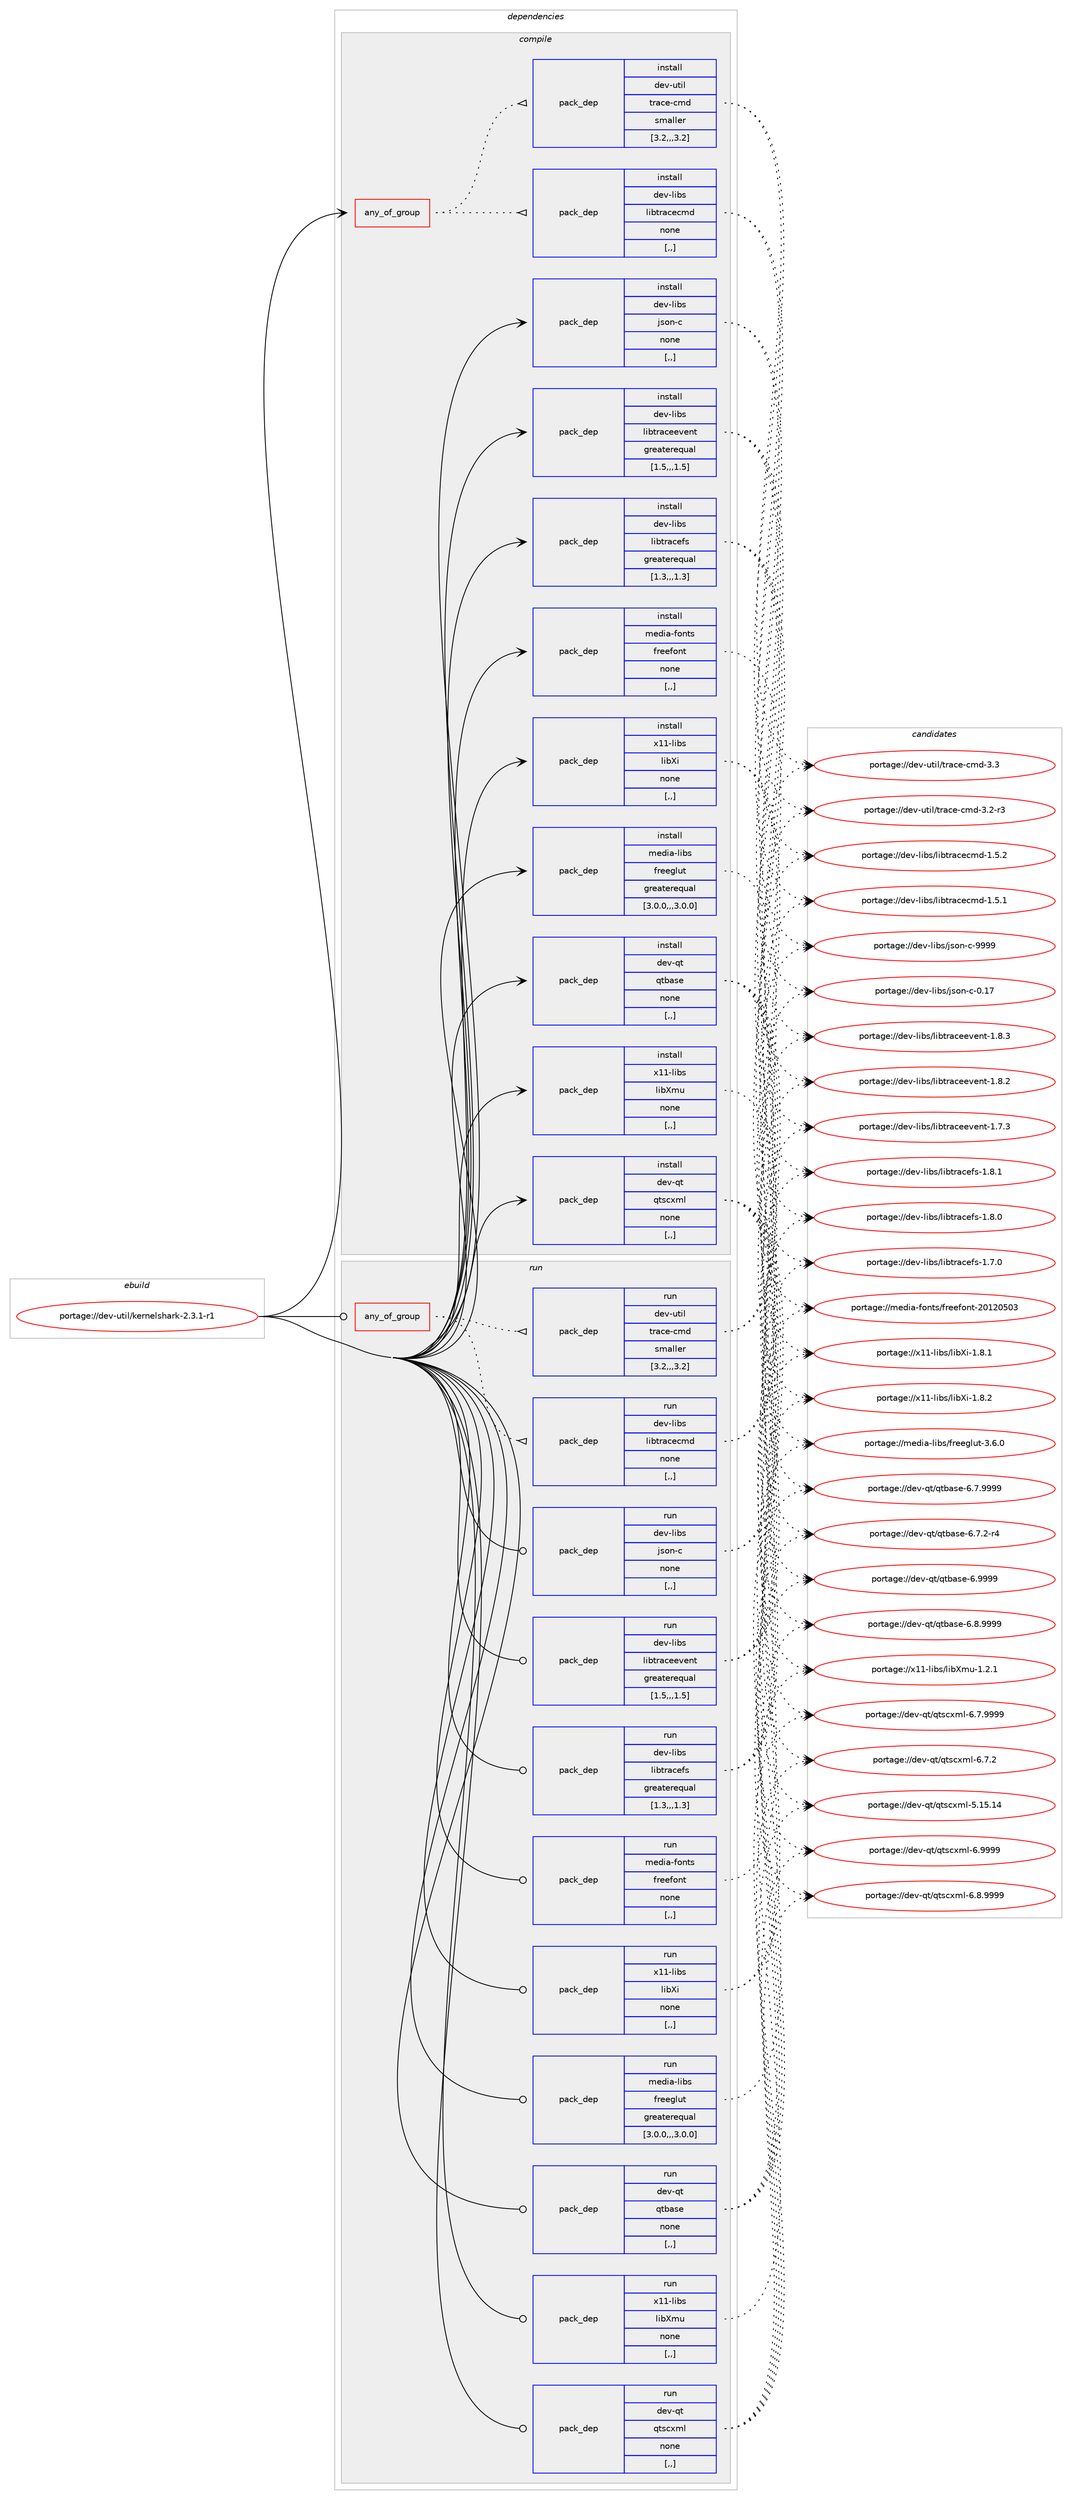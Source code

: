 digraph prolog {

# *************
# Graph options
# *************

newrank=true;
concentrate=true;
compound=true;
graph [rankdir=LR,fontname=Helvetica,fontsize=10,ranksep=1.5];#, ranksep=2.5, nodesep=0.2];
edge  [arrowhead=vee];
node  [fontname=Helvetica,fontsize=10];

# **********
# The ebuild
# **********

subgraph cluster_leftcol {
color=gray;
label=<<i>ebuild</i>>;
id [label="portage://dev-util/kernelshark-2.3.1-r1", color=red, width=4, href="../dev-util/kernelshark-2.3.1-r1.svg"];
}

# ****************
# The dependencies
# ****************

subgraph cluster_midcol {
color=gray;
label=<<i>dependencies</i>>;
subgraph cluster_compile {
fillcolor="#eeeeee";
style=filled;
label=<<i>compile</i>>;
subgraph any4639 {
dependency713424 [label=<<TABLE BORDER="0" CELLBORDER="1" CELLSPACING="0" CELLPADDING="4"><TR><TD CELLPADDING="10">any_of_group</TD></TR></TABLE>>, shape=none, color=red];subgraph pack516115 {
dependency713425 [label=<<TABLE BORDER="0" CELLBORDER="1" CELLSPACING="0" CELLPADDING="4" WIDTH="220"><TR><TD ROWSPAN="6" CELLPADDING="30">pack_dep</TD></TR><TR><TD WIDTH="110">install</TD></TR><TR><TD>dev-libs</TD></TR><TR><TD>libtracecmd</TD></TR><TR><TD>none</TD></TR><TR><TD>[,,]</TD></TR></TABLE>>, shape=none, color=blue];
}
dependency713424:e -> dependency713425:w [weight=20,style="dotted",arrowhead="oinv"];
subgraph pack516116 {
dependency713426 [label=<<TABLE BORDER="0" CELLBORDER="1" CELLSPACING="0" CELLPADDING="4" WIDTH="220"><TR><TD ROWSPAN="6" CELLPADDING="30">pack_dep</TD></TR><TR><TD WIDTH="110">install</TD></TR><TR><TD>dev-util</TD></TR><TR><TD>trace-cmd</TD></TR><TR><TD>smaller</TD></TR><TR><TD>[3.2,,,3.2]</TD></TR></TABLE>>, shape=none, color=blue];
}
dependency713424:e -> dependency713426:w [weight=20,style="dotted",arrowhead="oinv"];
}
id:e -> dependency713424:w [weight=20,style="solid",arrowhead="vee"];
subgraph pack516117 {
dependency713427 [label=<<TABLE BORDER="0" CELLBORDER="1" CELLSPACING="0" CELLPADDING="4" WIDTH="220"><TR><TD ROWSPAN="6" CELLPADDING="30">pack_dep</TD></TR><TR><TD WIDTH="110">install</TD></TR><TR><TD>dev-libs</TD></TR><TR><TD>json-c</TD></TR><TR><TD>none</TD></TR><TR><TD>[,,]</TD></TR></TABLE>>, shape=none, color=blue];
}
id:e -> dependency713427:w [weight=20,style="solid",arrowhead="vee"];
subgraph pack516118 {
dependency713428 [label=<<TABLE BORDER="0" CELLBORDER="1" CELLSPACING="0" CELLPADDING="4" WIDTH="220"><TR><TD ROWSPAN="6" CELLPADDING="30">pack_dep</TD></TR><TR><TD WIDTH="110">install</TD></TR><TR><TD>dev-libs</TD></TR><TR><TD>libtraceevent</TD></TR><TR><TD>greaterequal</TD></TR><TR><TD>[1.5,,,1.5]</TD></TR></TABLE>>, shape=none, color=blue];
}
id:e -> dependency713428:w [weight=20,style="solid",arrowhead="vee"];
subgraph pack516119 {
dependency713429 [label=<<TABLE BORDER="0" CELLBORDER="1" CELLSPACING="0" CELLPADDING="4" WIDTH="220"><TR><TD ROWSPAN="6" CELLPADDING="30">pack_dep</TD></TR><TR><TD WIDTH="110">install</TD></TR><TR><TD>dev-libs</TD></TR><TR><TD>libtracefs</TD></TR><TR><TD>greaterequal</TD></TR><TR><TD>[1.3,,,1.3]</TD></TR></TABLE>>, shape=none, color=blue];
}
id:e -> dependency713429:w [weight=20,style="solid",arrowhead="vee"];
subgraph pack516120 {
dependency713430 [label=<<TABLE BORDER="0" CELLBORDER="1" CELLSPACING="0" CELLPADDING="4" WIDTH="220"><TR><TD ROWSPAN="6" CELLPADDING="30">pack_dep</TD></TR><TR><TD WIDTH="110">install</TD></TR><TR><TD>dev-qt</TD></TR><TR><TD>qtbase</TD></TR><TR><TD>none</TD></TR><TR><TD>[,,]</TD></TR></TABLE>>, shape=none, color=blue];
}
id:e -> dependency713430:w [weight=20,style="solid",arrowhead="vee"];
subgraph pack516121 {
dependency713431 [label=<<TABLE BORDER="0" CELLBORDER="1" CELLSPACING="0" CELLPADDING="4" WIDTH="220"><TR><TD ROWSPAN="6" CELLPADDING="30">pack_dep</TD></TR><TR><TD WIDTH="110">install</TD></TR><TR><TD>dev-qt</TD></TR><TR><TD>qtscxml</TD></TR><TR><TD>none</TD></TR><TR><TD>[,,]</TD></TR></TABLE>>, shape=none, color=blue];
}
id:e -> dependency713431:w [weight=20,style="solid",arrowhead="vee"];
subgraph pack516122 {
dependency713432 [label=<<TABLE BORDER="0" CELLBORDER="1" CELLSPACING="0" CELLPADDING="4" WIDTH="220"><TR><TD ROWSPAN="6" CELLPADDING="30">pack_dep</TD></TR><TR><TD WIDTH="110">install</TD></TR><TR><TD>media-fonts</TD></TR><TR><TD>freefont</TD></TR><TR><TD>none</TD></TR><TR><TD>[,,]</TD></TR></TABLE>>, shape=none, color=blue];
}
id:e -> dependency713432:w [weight=20,style="solid",arrowhead="vee"];
subgraph pack516123 {
dependency713433 [label=<<TABLE BORDER="0" CELLBORDER="1" CELLSPACING="0" CELLPADDING="4" WIDTH="220"><TR><TD ROWSPAN="6" CELLPADDING="30">pack_dep</TD></TR><TR><TD WIDTH="110">install</TD></TR><TR><TD>media-libs</TD></TR><TR><TD>freeglut</TD></TR><TR><TD>greaterequal</TD></TR><TR><TD>[3.0.0,,,3.0.0]</TD></TR></TABLE>>, shape=none, color=blue];
}
id:e -> dependency713433:w [weight=20,style="solid",arrowhead="vee"];
subgraph pack516124 {
dependency713434 [label=<<TABLE BORDER="0" CELLBORDER="1" CELLSPACING="0" CELLPADDING="4" WIDTH="220"><TR><TD ROWSPAN="6" CELLPADDING="30">pack_dep</TD></TR><TR><TD WIDTH="110">install</TD></TR><TR><TD>x11-libs</TD></TR><TR><TD>libXi</TD></TR><TR><TD>none</TD></TR><TR><TD>[,,]</TD></TR></TABLE>>, shape=none, color=blue];
}
id:e -> dependency713434:w [weight=20,style="solid",arrowhead="vee"];
subgraph pack516125 {
dependency713435 [label=<<TABLE BORDER="0" CELLBORDER="1" CELLSPACING="0" CELLPADDING="4" WIDTH="220"><TR><TD ROWSPAN="6" CELLPADDING="30">pack_dep</TD></TR><TR><TD WIDTH="110">install</TD></TR><TR><TD>x11-libs</TD></TR><TR><TD>libXmu</TD></TR><TR><TD>none</TD></TR><TR><TD>[,,]</TD></TR></TABLE>>, shape=none, color=blue];
}
id:e -> dependency713435:w [weight=20,style="solid",arrowhead="vee"];
}
subgraph cluster_compileandrun {
fillcolor="#eeeeee";
style=filled;
label=<<i>compile and run</i>>;
}
subgraph cluster_run {
fillcolor="#eeeeee";
style=filled;
label=<<i>run</i>>;
subgraph any4640 {
dependency713436 [label=<<TABLE BORDER="0" CELLBORDER="1" CELLSPACING="0" CELLPADDING="4"><TR><TD CELLPADDING="10">any_of_group</TD></TR></TABLE>>, shape=none, color=red];subgraph pack516126 {
dependency713437 [label=<<TABLE BORDER="0" CELLBORDER="1" CELLSPACING="0" CELLPADDING="4" WIDTH="220"><TR><TD ROWSPAN="6" CELLPADDING="30">pack_dep</TD></TR><TR><TD WIDTH="110">run</TD></TR><TR><TD>dev-libs</TD></TR><TR><TD>libtracecmd</TD></TR><TR><TD>none</TD></TR><TR><TD>[,,]</TD></TR></TABLE>>, shape=none, color=blue];
}
dependency713436:e -> dependency713437:w [weight=20,style="dotted",arrowhead="oinv"];
subgraph pack516127 {
dependency713438 [label=<<TABLE BORDER="0" CELLBORDER="1" CELLSPACING="0" CELLPADDING="4" WIDTH="220"><TR><TD ROWSPAN="6" CELLPADDING="30">pack_dep</TD></TR><TR><TD WIDTH="110">run</TD></TR><TR><TD>dev-util</TD></TR><TR><TD>trace-cmd</TD></TR><TR><TD>smaller</TD></TR><TR><TD>[3.2,,,3.2]</TD></TR></TABLE>>, shape=none, color=blue];
}
dependency713436:e -> dependency713438:w [weight=20,style="dotted",arrowhead="oinv"];
}
id:e -> dependency713436:w [weight=20,style="solid",arrowhead="odot"];
subgraph pack516128 {
dependency713439 [label=<<TABLE BORDER="0" CELLBORDER="1" CELLSPACING="0" CELLPADDING="4" WIDTH="220"><TR><TD ROWSPAN="6" CELLPADDING="30">pack_dep</TD></TR><TR><TD WIDTH="110">run</TD></TR><TR><TD>dev-libs</TD></TR><TR><TD>json-c</TD></TR><TR><TD>none</TD></TR><TR><TD>[,,]</TD></TR></TABLE>>, shape=none, color=blue];
}
id:e -> dependency713439:w [weight=20,style="solid",arrowhead="odot"];
subgraph pack516129 {
dependency713440 [label=<<TABLE BORDER="0" CELLBORDER="1" CELLSPACING="0" CELLPADDING="4" WIDTH="220"><TR><TD ROWSPAN="6" CELLPADDING="30">pack_dep</TD></TR><TR><TD WIDTH="110">run</TD></TR><TR><TD>dev-libs</TD></TR><TR><TD>libtraceevent</TD></TR><TR><TD>greaterequal</TD></TR><TR><TD>[1.5,,,1.5]</TD></TR></TABLE>>, shape=none, color=blue];
}
id:e -> dependency713440:w [weight=20,style="solid",arrowhead="odot"];
subgraph pack516130 {
dependency713441 [label=<<TABLE BORDER="0" CELLBORDER="1" CELLSPACING="0" CELLPADDING="4" WIDTH="220"><TR><TD ROWSPAN="6" CELLPADDING="30">pack_dep</TD></TR><TR><TD WIDTH="110">run</TD></TR><TR><TD>dev-libs</TD></TR><TR><TD>libtracefs</TD></TR><TR><TD>greaterequal</TD></TR><TR><TD>[1.3,,,1.3]</TD></TR></TABLE>>, shape=none, color=blue];
}
id:e -> dependency713441:w [weight=20,style="solid",arrowhead="odot"];
subgraph pack516131 {
dependency713442 [label=<<TABLE BORDER="0" CELLBORDER="1" CELLSPACING="0" CELLPADDING="4" WIDTH="220"><TR><TD ROWSPAN="6" CELLPADDING="30">pack_dep</TD></TR><TR><TD WIDTH="110">run</TD></TR><TR><TD>dev-qt</TD></TR><TR><TD>qtbase</TD></TR><TR><TD>none</TD></TR><TR><TD>[,,]</TD></TR></TABLE>>, shape=none, color=blue];
}
id:e -> dependency713442:w [weight=20,style="solid",arrowhead="odot"];
subgraph pack516132 {
dependency713443 [label=<<TABLE BORDER="0" CELLBORDER="1" CELLSPACING="0" CELLPADDING="4" WIDTH="220"><TR><TD ROWSPAN="6" CELLPADDING="30">pack_dep</TD></TR><TR><TD WIDTH="110">run</TD></TR><TR><TD>dev-qt</TD></TR><TR><TD>qtscxml</TD></TR><TR><TD>none</TD></TR><TR><TD>[,,]</TD></TR></TABLE>>, shape=none, color=blue];
}
id:e -> dependency713443:w [weight=20,style="solid",arrowhead="odot"];
subgraph pack516133 {
dependency713444 [label=<<TABLE BORDER="0" CELLBORDER="1" CELLSPACING="0" CELLPADDING="4" WIDTH="220"><TR><TD ROWSPAN="6" CELLPADDING="30">pack_dep</TD></TR><TR><TD WIDTH="110">run</TD></TR><TR><TD>media-fonts</TD></TR><TR><TD>freefont</TD></TR><TR><TD>none</TD></TR><TR><TD>[,,]</TD></TR></TABLE>>, shape=none, color=blue];
}
id:e -> dependency713444:w [weight=20,style="solid",arrowhead="odot"];
subgraph pack516134 {
dependency713445 [label=<<TABLE BORDER="0" CELLBORDER="1" CELLSPACING="0" CELLPADDING="4" WIDTH="220"><TR><TD ROWSPAN="6" CELLPADDING="30">pack_dep</TD></TR><TR><TD WIDTH="110">run</TD></TR><TR><TD>media-libs</TD></TR><TR><TD>freeglut</TD></TR><TR><TD>greaterequal</TD></TR><TR><TD>[3.0.0,,,3.0.0]</TD></TR></TABLE>>, shape=none, color=blue];
}
id:e -> dependency713445:w [weight=20,style="solid",arrowhead="odot"];
subgraph pack516135 {
dependency713446 [label=<<TABLE BORDER="0" CELLBORDER="1" CELLSPACING="0" CELLPADDING="4" WIDTH="220"><TR><TD ROWSPAN="6" CELLPADDING="30">pack_dep</TD></TR><TR><TD WIDTH="110">run</TD></TR><TR><TD>x11-libs</TD></TR><TR><TD>libXi</TD></TR><TR><TD>none</TD></TR><TR><TD>[,,]</TD></TR></TABLE>>, shape=none, color=blue];
}
id:e -> dependency713446:w [weight=20,style="solid",arrowhead="odot"];
subgraph pack516136 {
dependency713447 [label=<<TABLE BORDER="0" CELLBORDER="1" CELLSPACING="0" CELLPADDING="4" WIDTH="220"><TR><TD ROWSPAN="6" CELLPADDING="30">pack_dep</TD></TR><TR><TD WIDTH="110">run</TD></TR><TR><TD>x11-libs</TD></TR><TR><TD>libXmu</TD></TR><TR><TD>none</TD></TR><TR><TD>[,,]</TD></TR></TABLE>>, shape=none, color=blue];
}
id:e -> dependency713447:w [weight=20,style="solid",arrowhead="odot"];
}
}

# **************
# The candidates
# **************

subgraph cluster_choices {
rank=same;
color=gray;
label=<<i>candidates</i>>;

subgraph choice516115 {
color=black;
nodesep=1;
choice10010111845108105981154710810598116114979910199109100454946534650 [label="portage://dev-libs/libtracecmd-1.5.2", color=red, width=4,href="../dev-libs/libtracecmd-1.5.2.svg"];
choice10010111845108105981154710810598116114979910199109100454946534649 [label="portage://dev-libs/libtracecmd-1.5.1", color=red, width=4,href="../dev-libs/libtracecmd-1.5.1.svg"];
dependency713425:e -> choice10010111845108105981154710810598116114979910199109100454946534650:w [style=dotted,weight="100"];
dependency713425:e -> choice10010111845108105981154710810598116114979910199109100454946534649:w [style=dotted,weight="100"];
}
subgraph choice516116 {
color=black;
nodesep=1;
choice10010111845117116105108471161149799101459910910045514651 [label="portage://dev-util/trace-cmd-3.3", color=red, width=4,href="../dev-util/trace-cmd-3.3.svg"];
choice100101118451171161051084711611497991014599109100455146504511451 [label="portage://dev-util/trace-cmd-3.2-r3", color=red, width=4,href="../dev-util/trace-cmd-3.2-r3.svg"];
dependency713426:e -> choice10010111845117116105108471161149799101459910910045514651:w [style=dotted,weight="100"];
dependency713426:e -> choice100101118451171161051084711611497991014599109100455146504511451:w [style=dotted,weight="100"];
}
subgraph choice516117 {
color=black;
nodesep=1;
choice10010111845108105981154710611511111045994557575757 [label="portage://dev-libs/json-c-9999", color=red, width=4,href="../dev-libs/json-c-9999.svg"];
choice10010111845108105981154710611511111045994548464955 [label="portage://dev-libs/json-c-0.17", color=red, width=4,href="../dev-libs/json-c-0.17.svg"];
dependency713427:e -> choice10010111845108105981154710611511111045994557575757:w [style=dotted,weight="100"];
dependency713427:e -> choice10010111845108105981154710611511111045994548464955:w [style=dotted,weight="100"];
}
subgraph choice516118 {
color=black;
nodesep=1;
choice100101118451081059811547108105981161149799101101118101110116454946564651 [label="portage://dev-libs/libtraceevent-1.8.3", color=red, width=4,href="../dev-libs/libtraceevent-1.8.3.svg"];
choice100101118451081059811547108105981161149799101101118101110116454946564650 [label="portage://dev-libs/libtraceevent-1.8.2", color=red, width=4,href="../dev-libs/libtraceevent-1.8.2.svg"];
choice100101118451081059811547108105981161149799101101118101110116454946554651 [label="portage://dev-libs/libtraceevent-1.7.3", color=red, width=4,href="../dev-libs/libtraceevent-1.7.3.svg"];
dependency713428:e -> choice100101118451081059811547108105981161149799101101118101110116454946564651:w [style=dotted,weight="100"];
dependency713428:e -> choice100101118451081059811547108105981161149799101101118101110116454946564650:w [style=dotted,weight="100"];
dependency713428:e -> choice100101118451081059811547108105981161149799101101118101110116454946554651:w [style=dotted,weight="100"];
}
subgraph choice516119 {
color=black;
nodesep=1;
choice100101118451081059811547108105981161149799101102115454946564649 [label="portage://dev-libs/libtracefs-1.8.1", color=red, width=4,href="../dev-libs/libtracefs-1.8.1.svg"];
choice100101118451081059811547108105981161149799101102115454946564648 [label="portage://dev-libs/libtracefs-1.8.0", color=red, width=4,href="../dev-libs/libtracefs-1.8.0.svg"];
choice100101118451081059811547108105981161149799101102115454946554648 [label="portage://dev-libs/libtracefs-1.7.0", color=red, width=4,href="../dev-libs/libtracefs-1.7.0.svg"];
dependency713429:e -> choice100101118451081059811547108105981161149799101102115454946564649:w [style=dotted,weight="100"];
dependency713429:e -> choice100101118451081059811547108105981161149799101102115454946564648:w [style=dotted,weight="100"];
dependency713429:e -> choice100101118451081059811547108105981161149799101102115454946554648:w [style=dotted,weight="100"];
}
subgraph choice516120 {
color=black;
nodesep=1;
choice1001011184511311647113116989711510145544657575757 [label="portage://dev-qt/qtbase-6.9999", color=red, width=4,href="../dev-qt/qtbase-6.9999.svg"];
choice10010111845113116471131169897115101455446564657575757 [label="portage://dev-qt/qtbase-6.8.9999", color=red, width=4,href="../dev-qt/qtbase-6.8.9999.svg"];
choice10010111845113116471131169897115101455446554657575757 [label="portage://dev-qt/qtbase-6.7.9999", color=red, width=4,href="../dev-qt/qtbase-6.7.9999.svg"];
choice100101118451131164711311698971151014554465546504511452 [label="portage://dev-qt/qtbase-6.7.2-r4", color=red, width=4,href="../dev-qt/qtbase-6.7.2-r4.svg"];
dependency713430:e -> choice1001011184511311647113116989711510145544657575757:w [style=dotted,weight="100"];
dependency713430:e -> choice10010111845113116471131169897115101455446564657575757:w [style=dotted,weight="100"];
dependency713430:e -> choice10010111845113116471131169897115101455446554657575757:w [style=dotted,weight="100"];
dependency713430:e -> choice100101118451131164711311698971151014554465546504511452:w [style=dotted,weight="100"];
}
subgraph choice516121 {
color=black;
nodesep=1;
choice10010111845113116471131161159912010910845544657575757 [label="portage://dev-qt/qtscxml-6.9999", color=red, width=4,href="../dev-qt/qtscxml-6.9999.svg"];
choice100101118451131164711311611599120109108455446564657575757 [label="portage://dev-qt/qtscxml-6.8.9999", color=red, width=4,href="../dev-qt/qtscxml-6.8.9999.svg"];
choice100101118451131164711311611599120109108455446554657575757 [label="portage://dev-qt/qtscxml-6.7.9999", color=red, width=4,href="../dev-qt/qtscxml-6.7.9999.svg"];
choice100101118451131164711311611599120109108455446554650 [label="portage://dev-qt/qtscxml-6.7.2", color=red, width=4,href="../dev-qt/qtscxml-6.7.2.svg"];
choice1001011184511311647113116115991201091084553464953464952 [label="portage://dev-qt/qtscxml-5.15.14", color=red, width=4,href="../dev-qt/qtscxml-5.15.14.svg"];
dependency713431:e -> choice10010111845113116471131161159912010910845544657575757:w [style=dotted,weight="100"];
dependency713431:e -> choice100101118451131164711311611599120109108455446564657575757:w [style=dotted,weight="100"];
dependency713431:e -> choice100101118451131164711311611599120109108455446554657575757:w [style=dotted,weight="100"];
dependency713431:e -> choice100101118451131164711311611599120109108455446554650:w [style=dotted,weight="100"];
dependency713431:e -> choice1001011184511311647113116115991201091084553464953464952:w [style=dotted,weight="100"];
}
subgraph choice516122 {
color=black;
nodesep=1;
choice109101100105974510211111011611547102114101101102111110116455048495048534851 [label="portage://media-fonts/freefont-20120503", color=red, width=4,href="../media-fonts/freefont-20120503.svg"];
dependency713432:e -> choice109101100105974510211111011611547102114101101102111110116455048495048534851:w [style=dotted,weight="100"];
}
subgraph choice516123 {
color=black;
nodesep=1;
choice10910110010597451081059811547102114101101103108117116455146544648 [label="portage://media-libs/freeglut-3.6.0", color=red, width=4,href="../media-libs/freeglut-3.6.0.svg"];
dependency713433:e -> choice10910110010597451081059811547102114101101103108117116455146544648:w [style=dotted,weight="100"];
}
subgraph choice516124 {
color=black;
nodesep=1;
choice12049494510810598115471081059888105454946564650 [label="portage://x11-libs/libXi-1.8.2", color=red, width=4,href="../x11-libs/libXi-1.8.2.svg"];
choice12049494510810598115471081059888105454946564649 [label="portage://x11-libs/libXi-1.8.1", color=red, width=4,href="../x11-libs/libXi-1.8.1.svg"];
dependency713434:e -> choice12049494510810598115471081059888105454946564650:w [style=dotted,weight="100"];
dependency713434:e -> choice12049494510810598115471081059888105454946564649:w [style=dotted,weight="100"];
}
subgraph choice516125 {
color=black;
nodesep=1;
choice12049494510810598115471081059888109117454946504649 [label="portage://x11-libs/libXmu-1.2.1", color=red, width=4,href="../x11-libs/libXmu-1.2.1.svg"];
dependency713435:e -> choice12049494510810598115471081059888109117454946504649:w [style=dotted,weight="100"];
}
subgraph choice516126 {
color=black;
nodesep=1;
choice10010111845108105981154710810598116114979910199109100454946534650 [label="portage://dev-libs/libtracecmd-1.5.2", color=red, width=4,href="../dev-libs/libtracecmd-1.5.2.svg"];
choice10010111845108105981154710810598116114979910199109100454946534649 [label="portage://dev-libs/libtracecmd-1.5.1", color=red, width=4,href="../dev-libs/libtracecmd-1.5.1.svg"];
dependency713437:e -> choice10010111845108105981154710810598116114979910199109100454946534650:w [style=dotted,weight="100"];
dependency713437:e -> choice10010111845108105981154710810598116114979910199109100454946534649:w [style=dotted,weight="100"];
}
subgraph choice516127 {
color=black;
nodesep=1;
choice10010111845117116105108471161149799101459910910045514651 [label="portage://dev-util/trace-cmd-3.3", color=red, width=4,href="../dev-util/trace-cmd-3.3.svg"];
choice100101118451171161051084711611497991014599109100455146504511451 [label="portage://dev-util/trace-cmd-3.2-r3", color=red, width=4,href="../dev-util/trace-cmd-3.2-r3.svg"];
dependency713438:e -> choice10010111845117116105108471161149799101459910910045514651:w [style=dotted,weight="100"];
dependency713438:e -> choice100101118451171161051084711611497991014599109100455146504511451:w [style=dotted,weight="100"];
}
subgraph choice516128 {
color=black;
nodesep=1;
choice10010111845108105981154710611511111045994557575757 [label="portage://dev-libs/json-c-9999", color=red, width=4,href="../dev-libs/json-c-9999.svg"];
choice10010111845108105981154710611511111045994548464955 [label="portage://dev-libs/json-c-0.17", color=red, width=4,href="../dev-libs/json-c-0.17.svg"];
dependency713439:e -> choice10010111845108105981154710611511111045994557575757:w [style=dotted,weight="100"];
dependency713439:e -> choice10010111845108105981154710611511111045994548464955:w [style=dotted,weight="100"];
}
subgraph choice516129 {
color=black;
nodesep=1;
choice100101118451081059811547108105981161149799101101118101110116454946564651 [label="portage://dev-libs/libtraceevent-1.8.3", color=red, width=4,href="../dev-libs/libtraceevent-1.8.3.svg"];
choice100101118451081059811547108105981161149799101101118101110116454946564650 [label="portage://dev-libs/libtraceevent-1.8.2", color=red, width=4,href="../dev-libs/libtraceevent-1.8.2.svg"];
choice100101118451081059811547108105981161149799101101118101110116454946554651 [label="portage://dev-libs/libtraceevent-1.7.3", color=red, width=4,href="../dev-libs/libtraceevent-1.7.3.svg"];
dependency713440:e -> choice100101118451081059811547108105981161149799101101118101110116454946564651:w [style=dotted,weight="100"];
dependency713440:e -> choice100101118451081059811547108105981161149799101101118101110116454946564650:w [style=dotted,weight="100"];
dependency713440:e -> choice100101118451081059811547108105981161149799101101118101110116454946554651:w [style=dotted,weight="100"];
}
subgraph choice516130 {
color=black;
nodesep=1;
choice100101118451081059811547108105981161149799101102115454946564649 [label="portage://dev-libs/libtracefs-1.8.1", color=red, width=4,href="../dev-libs/libtracefs-1.8.1.svg"];
choice100101118451081059811547108105981161149799101102115454946564648 [label="portage://dev-libs/libtracefs-1.8.0", color=red, width=4,href="../dev-libs/libtracefs-1.8.0.svg"];
choice100101118451081059811547108105981161149799101102115454946554648 [label="portage://dev-libs/libtracefs-1.7.0", color=red, width=4,href="../dev-libs/libtracefs-1.7.0.svg"];
dependency713441:e -> choice100101118451081059811547108105981161149799101102115454946564649:w [style=dotted,weight="100"];
dependency713441:e -> choice100101118451081059811547108105981161149799101102115454946564648:w [style=dotted,weight="100"];
dependency713441:e -> choice100101118451081059811547108105981161149799101102115454946554648:w [style=dotted,weight="100"];
}
subgraph choice516131 {
color=black;
nodesep=1;
choice1001011184511311647113116989711510145544657575757 [label="portage://dev-qt/qtbase-6.9999", color=red, width=4,href="../dev-qt/qtbase-6.9999.svg"];
choice10010111845113116471131169897115101455446564657575757 [label="portage://dev-qt/qtbase-6.8.9999", color=red, width=4,href="../dev-qt/qtbase-6.8.9999.svg"];
choice10010111845113116471131169897115101455446554657575757 [label="portage://dev-qt/qtbase-6.7.9999", color=red, width=4,href="../dev-qt/qtbase-6.7.9999.svg"];
choice100101118451131164711311698971151014554465546504511452 [label="portage://dev-qt/qtbase-6.7.2-r4", color=red, width=4,href="../dev-qt/qtbase-6.7.2-r4.svg"];
dependency713442:e -> choice1001011184511311647113116989711510145544657575757:w [style=dotted,weight="100"];
dependency713442:e -> choice10010111845113116471131169897115101455446564657575757:w [style=dotted,weight="100"];
dependency713442:e -> choice10010111845113116471131169897115101455446554657575757:w [style=dotted,weight="100"];
dependency713442:e -> choice100101118451131164711311698971151014554465546504511452:w [style=dotted,weight="100"];
}
subgraph choice516132 {
color=black;
nodesep=1;
choice10010111845113116471131161159912010910845544657575757 [label="portage://dev-qt/qtscxml-6.9999", color=red, width=4,href="../dev-qt/qtscxml-6.9999.svg"];
choice100101118451131164711311611599120109108455446564657575757 [label="portage://dev-qt/qtscxml-6.8.9999", color=red, width=4,href="../dev-qt/qtscxml-6.8.9999.svg"];
choice100101118451131164711311611599120109108455446554657575757 [label="portage://dev-qt/qtscxml-6.7.9999", color=red, width=4,href="../dev-qt/qtscxml-6.7.9999.svg"];
choice100101118451131164711311611599120109108455446554650 [label="portage://dev-qt/qtscxml-6.7.2", color=red, width=4,href="../dev-qt/qtscxml-6.7.2.svg"];
choice1001011184511311647113116115991201091084553464953464952 [label="portage://dev-qt/qtscxml-5.15.14", color=red, width=4,href="../dev-qt/qtscxml-5.15.14.svg"];
dependency713443:e -> choice10010111845113116471131161159912010910845544657575757:w [style=dotted,weight="100"];
dependency713443:e -> choice100101118451131164711311611599120109108455446564657575757:w [style=dotted,weight="100"];
dependency713443:e -> choice100101118451131164711311611599120109108455446554657575757:w [style=dotted,weight="100"];
dependency713443:e -> choice100101118451131164711311611599120109108455446554650:w [style=dotted,weight="100"];
dependency713443:e -> choice1001011184511311647113116115991201091084553464953464952:w [style=dotted,weight="100"];
}
subgraph choice516133 {
color=black;
nodesep=1;
choice109101100105974510211111011611547102114101101102111110116455048495048534851 [label="portage://media-fonts/freefont-20120503", color=red, width=4,href="../media-fonts/freefont-20120503.svg"];
dependency713444:e -> choice109101100105974510211111011611547102114101101102111110116455048495048534851:w [style=dotted,weight="100"];
}
subgraph choice516134 {
color=black;
nodesep=1;
choice10910110010597451081059811547102114101101103108117116455146544648 [label="portage://media-libs/freeglut-3.6.0", color=red, width=4,href="../media-libs/freeglut-3.6.0.svg"];
dependency713445:e -> choice10910110010597451081059811547102114101101103108117116455146544648:w [style=dotted,weight="100"];
}
subgraph choice516135 {
color=black;
nodesep=1;
choice12049494510810598115471081059888105454946564650 [label="portage://x11-libs/libXi-1.8.2", color=red, width=4,href="../x11-libs/libXi-1.8.2.svg"];
choice12049494510810598115471081059888105454946564649 [label="portage://x11-libs/libXi-1.8.1", color=red, width=4,href="../x11-libs/libXi-1.8.1.svg"];
dependency713446:e -> choice12049494510810598115471081059888105454946564650:w [style=dotted,weight="100"];
dependency713446:e -> choice12049494510810598115471081059888105454946564649:w [style=dotted,weight="100"];
}
subgraph choice516136 {
color=black;
nodesep=1;
choice12049494510810598115471081059888109117454946504649 [label="portage://x11-libs/libXmu-1.2.1", color=red, width=4,href="../x11-libs/libXmu-1.2.1.svg"];
dependency713447:e -> choice12049494510810598115471081059888109117454946504649:w [style=dotted,weight="100"];
}
}

}
